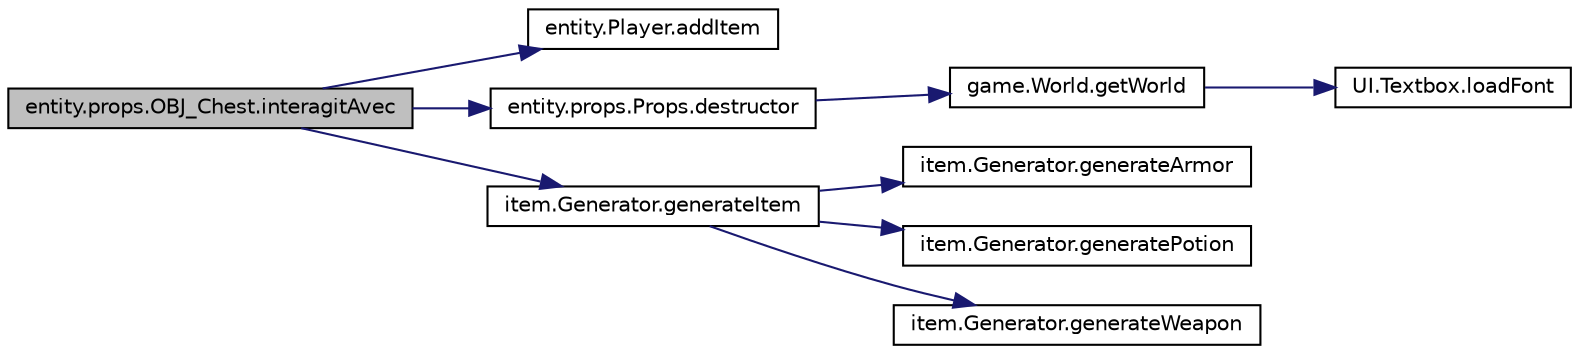 digraph "entity.props.OBJ_Chest.interagitAvec"
{
 // LATEX_PDF_SIZE
  edge [fontname="Helvetica",fontsize="10",labelfontname="Helvetica",labelfontsize="10"];
  node [fontname="Helvetica",fontsize="10",shape=record];
  rankdir="LR";
  Node1 [label="entity.props.OBJ_Chest.interagitAvec",height=0.2,width=0.4,color="black", fillcolor="grey75", style="filled", fontcolor="black",tooltip=" "];
  Node1 -> Node2 [color="midnightblue",fontsize="10",style="solid",fontname="Helvetica"];
  Node2 [label="entity.Player.addItem",height=0.2,width=0.4,color="black", fillcolor="white", style="filled",URL="$classentity_1_1_player.html#a91613b74f81278a4bd845bef223b0b5f",tooltip=" "];
  Node1 -> Node3 [color="midnightblue",fontsize="10",style="solid",fontname="Helvetica"];
  Node3 [label="entity.props.Props.destructor",height=0.2,width=0.4,color="black", fillcolor="white", style="filled",URL="$classentity_1_1props_1_1_props.html#af5b4763272001b71fac74759b7ed6c3d",tooltip=" "];
  Node3 -> Node4 [color="midnightblue",fontsize="10",style="solid",fontname="Helvetica"];
  Node4 [label="game.World.getWorld",height=0.2,width=0.4,color="black", fillcolor="white", style="filled",URL="$classgame_1_1_world.html#a0e40ca86573cf45d858cc8e529865649",tooltip="Gets the instance of the World."];
  Node4 -> Node5 [color="midnightblue",fontsize="10",style="solid",fontname="Helvetica"];
  Node5 [label="UI.Textbox.loadFont",height=0.2,width=0.4,color="black", fillcolor="white", style="filled",URL="$class_u_i_1_1_textbox.html#ac3a40742547f48f95f29ce1649ac88a0",tooltip=" "];
  Node1 -> Node6 [color="midnightblue",fontsize="10",style="solid",fontname="Helvetica"];
  Node6 [label="item.Generator.generateItem",height=0.2,width=0.4,color="black", fillcolor="white", style="filled",URL="$classitem_1_1_generator.html#ac17e98c64dc79f381c465bf21b5409a0",tooltip=" "];
  Node6 -> Node7 [color="midnightblue",fontsize="10",style="solid",fontname="Helvetica"];
  Node7 [label="item.Generator.generateArmor",height=0.2,width=0.4,color="black", fillcolor="white", style="filled",URL="$classitem_1_1_generator.html#a851f02e244a9b63f0bb0e508a9a4d40d",tooltip=" "];
  Node6 -> Node8 [color="midnightblue",fontsize="10",style="solid",fontname="Helvetica"];
  Node8 [label="item.Generator.generatePotion",height=0.2,width=0.4,color="black", fillcolor="white", style="filled",URL="$classitem_1_1_generator.html#a6dfd2f13dbf175b05ba5a999650a1003",tooltip=" "];
  Node6 -> Node9 [color="midnightblue",fontsize="10",style="solid",fontname="Helvetica"];
  Node9 [label="item.Generator.generateWeapon",height=0.2,width=0.4,color="black", fillcolor="white", style="filled",URL="$classitem_1_1_generator.html#a997be8c512cda143c1b157628213ea91",tooltip=" "];
}
